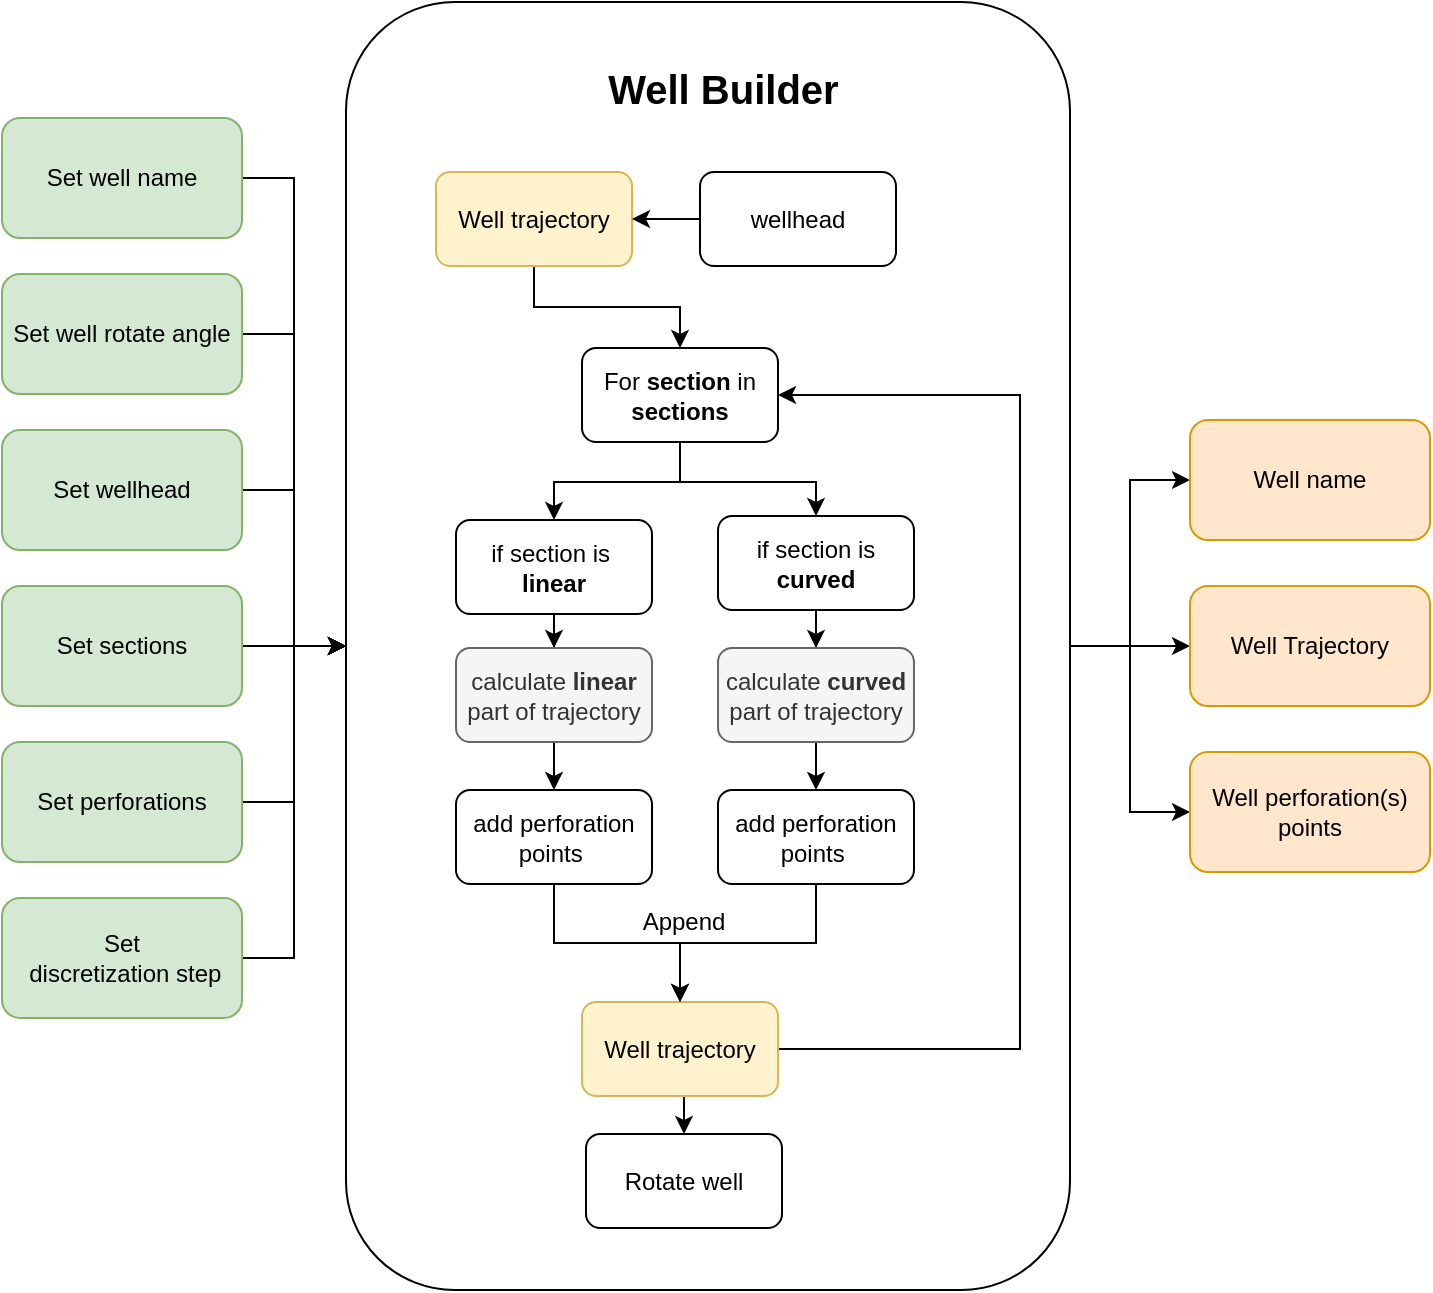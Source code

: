 <mxfile version="26.0.4">
  <diagram name="Strona-1" id="kG6EZWFn2SEAO6N2ZD2c">
    <mxGraphModel dx="1965" dy="1538" grid="0" gridSize="10" guides="1" tooltips="1" connect="1" arrows="1" fold="1" page="0" pageScale="1" pageWidth="827" pageHeight="1169" math="0" shadow="0">
      <root>
        <mxCell id="0" />
        <mxCell id="1" parent="0" />
        <mxCell id="ig36NrHe62ZQy-WxWOs_-14" style="edgeStyle=orthogonalEdgeStyle;rounded=0;orthogonalLoop=1;jettySize=auto;html=1;exitX=1;exitY=0.5;exitDx=0;exitDy=0;" edge="1" parent="1" source="ig36NrHe62ZQy-WxWOs_-1" target="ig36NrHe62ZQy-WxWOs_-13">
          <mxGeometry relative="1" as="geometry" />
        </mxCell>
        <mxCell id="ig36NrHe62ZQy-WxWOs_-1" value="Set well name" style="rounded=1;whiteSpace=wrap;html=1;fillColor=#d5e8d4;strokeColor=#82b366;" vertex="1" parent="1">
          <mxGeometry x="58" y="-72" width="120" height="60" as="geometry" />
        </mxCell>
        <mxCell id="ig36NrHe62ZQy-WxWOs_-15" style="edgeStyle=orthogonalEdgeStyle;rounded=0;orthogonalLoop=1;jettySize=auto;html=1;exitX=1;exitY=0.5;exitDx=0;exitDy=0;" edge="1" parent="1" source="ig36NrHe62ZQy-WxWOs_-2" target="ig36NrHe62ZQy-WxWOs_-13">
          <mxGeometry relative="1" as="geometry" />
        </mxCell>
        <mxCell id="ig36NrHe62ZQy-WxWOs_-2" value="Set well rotate angle" style="rounded=1;whiteSpace=wrap;html=1;fillColor=#d5e8d4;strokeColor=#82b366;" vertex="1" parent="1">
          <mxGeometry x="58" y="6" width="120" height="60" as="geometry" />
        </mxCell>
        <mxCell id="ig36NrHe62ZQy-WxWOs_-16" style="edgeStyle=orthogonalEdgeStyle;rounded=0;orthogonalLoop=1;jettySize=auto;html=1;exitX=1;exitY=0.5;exitDx=0;exitDy=0;" edge="1" parent="1" source="ig36NrHe62ZQy-WxWOs_-3" target="ig36NrHe62ZQy-WxWOs_-13">
          <mxGeometry relative="1" as="geometry" />
        </mxCell>
        <mxCell id="ig36NrHe62ZQy-WxWOs_-3" value="Set wellhead" style="rounded=1;whiteSpace=wrap;html=1;fillColor=#d5e8d4;strokeColor=#82b366;" vertex="1" parent="1">
          <mxGeometry x="58" y="84" width="120" height="60" as="geometry" />
        </mxCell>
        <mxCell id="ig36NrHe62ZQy-WxWOs_-17" style="edgeStyle=orthogonalEdgeStyle;rounded=0;orthogonalLoop=1;jettySize=auto;html=1;exitX=1;exitY=0.5;exitDx=0;exitDy=0;entryX=0;entryY=0.5;entryDx=0;entryDy=0;" edge="1" parent="1" source="ig36NrHe62ZQy-WxWOs_-4" target="ig36NrHe62ZQy-WxWOs_-13">
          <mxGeometry relative="1" as="geometry" />
        </mxCell>
        <mxCell id="ig36NrHe62ZQy-WxWOs_-4" value="Set sections" style="rounded=1;whiteSpace=wrap;html=1;fillColor=#d5e8d4;strokeColor=#82b366;" vertex="1" parent="1">
          <mxGeometry x="58" y="162" width="120" height="60" as="geometry" />
        </mxCell>
        <mxCell id="ig36NrHe62ZQy-WxWOs_-18" style="edgeStyle=orthogonalEdgeStyle;rounded=0;orthogonalLoop=1;jettySize=auto;html=1;exitX=1;exitY=0.5;exitDx=0;exitDy=0;" edge="1" parent="1" source="ig36NrHe62ZQy-WxWOs_-5" target="ig36NrHe62ZQy-WxWOs_-13">
          <mxGeometry relative="1" as="geometry" />
        </mxCell>
        <mxCell id="ig36NrHe62ZQy-WxWOs_-5" value="Set perforations" style="rounded=1;whiteSpace=wrap;html=1;fillColor=#d5e8d4;strokeColor=#82b366;" vertex="1" parent="1">
          <mxGeometry x="58" y="240" width="120" height="60" as="geometry" />
        </mxCell>
        <mxCell id="ig36NrHe62ZQy-WxWOs_-19" style="edgeStyle=orthogonalEdgeStyle;rounded=0;orthogonalLoop=1;jettySize=auto;html=1;exitX=1;exitY=0.5;exitDx=0;exitDy=0;" edge="1" parent="1" source="ig36NrHe62ZQy-WxWOs_-6" target="ig36NrHe62ZQy-WxWOs_-13">
          <mxGeometry relative="1" as="geometry" />
        </mxCell>
        <mxCell id="ig36NrHe62ZQy-WxWOs_-6" value="Set&lt;div&gt;&amp;nbsp;discretization step&lt;/div&gt;" style="rounded=1;whiteSpace=wrap;html=1;fillColor=#d5e8d4;strokeColor=#82b366;" vertex="1" parent="1">
          <mxGeometry x="58" y="318" width="120" height="60" as="geometry" />
        </mxCell>
        <mxCell id="ig36NrHe62ZQy-WxWOs_-55" style="edgeStyle=orthogonalEdgeStyle;rounded=0;orthogonalLoop=1;jettySize=auto;html=1;exitX=1;exitY=0.5;exitDx=0;exitDy=0;entryX=0;entryY=0.5;entryDx=0;entryDy=0;" edge="1" parent="1" source="ig36NrHe62ZQy-WxWOs_-13" target="ig36NrHe62ZQy-WxWOs_-52">
          <mxGeometry relative="1" as="geometry" />
        </mxCell>
        <mxCell id="ig36NrHe62ZQy-WxWOs_-56" style="edgeStyle=orthogonalEdgeStyle;rounded=0;orthogonalLoop=1;jettySize=auto;html=1;exitX=1;exitY=0.5;exitDx=0;exitDy=0;entryX=0;entryY=0.5;entryDx=0;entryDy=0;" edge="1" parent="1" source="ig36NrHe62ZQy-WxWOs_-13" target="ig36NrHe62ZQy-WxWOs_-53">
          <mxGeometry relative="1" as="geometry" />
        </mxCell>
        <mxCell id="ig36NrHe62ZQy-WxWOs_-58" style="edgeStyle=orthogonalEdgeStyle;rounded=0;orthogonalLoop=1;jettySize=auto;html=1;exitX=1;exitY=0.5;exitDx=0;exitDy=0;entryX=0;entryY=0.5;entryDx=0;entryDy=0;" edge="1" parent="1" source="ig36NrHe62ZQy-WxWOs_-13" target="ig36NrHe62ZQy-WxWOs_-54">
          <mxGeometry relative="1" as="geometry" />
        </mxCell>
        <mxCell id="ig36NrHe62ZQy-WxWOs_-13" value="" style="rounded=1;whiteSpace=wrap;html=1;" vertex="1" parent="1">
          <mxGeometry x="230" y="-130" width="362" height="644" as="geometry" />
        </mxCell>
        <mxCell id="ig36NrHe62ZQy-WxWOs_-24" style="edgeStyle=orthogonalEdgeStyle;rounded=0;orthogonalLoop=1;jettySize=auto;html=1;exitX=0.5;exitY=1;exitDx=0;exitDy=0;entryX=0.5;entryY=0;entryDx=0;entryDy=0;" edge="1" parent="1" source="ig36NrHe62ZQy-WxWOs_-20" target="ig36NrHe62ZQy-WxWOs_-23">
          <mxGeometry relative="1" as="geometry" />
        </mxCell>
        <mxCell id="ig36NrHe62ZQy-WxWOs_-20" value="Well trajectory" style="rounded=1;whiteSpace=wrap;html=1;fillColor=#fff2cc;strokeColor=#d6b656;" vertex="1" parent="1">
          <mxGeometry x="275" y="-45" width="98" height="47" as="geometry" />
        </mxCell>
        <mxCell id="ig36NrHe62ZQy-WxWOs_-22" style="edgeStyle=orthogonalEdgeStyle;rounded=0;orthogonalLoop=1;jettySize=auto;html=1;exitX=0;exitY=0.5;exitDx=0;exitDy=0;entryX=1;entryY=0.5;entryDx=0;entryDy=0;" edge="1" parent="1" source="ig36NrHe62ZQy-WxWOs_-21" target="ig36NrHe62ZQy-WxWOs_-20">
          <mxGeometry relative="1" as="geometry" />
        </mxCell>
        <mxCell id="ig36NrHe62ZQy-WxWOs_-21" value="wellhead" style="rounded=1;whiteSpace=wrap;html=1;" vertex="1" parent="1">
          <mxGeometry x="407" y="-45" width="98" height="47" as="geometry" />
        </mxCell>
        <mxCell id="ig36NrHe62ZQy-WxWOs_-27" style="edgeStyle=orthogonalEdgeStyle;rounded=0;orthogonalLoop=1;jettySize=auto;html=1;exitX=0.5;exitY=1;exitDx=0;exitDy=0;entryX=0.5;entryY=0;entryDx=0;entryDy=0;" edge="1" parent="1" source="ig36NrHe62ZQy-WxWOs_-23" target="ig36NrHe62ZQy-WxWOs_-25">
          <mxGeometry relative="1" as="geometry" />
        </mxCell>
        <mxCell id="ig36NrHe62ZQy-WxWOs_-28" style="edgeStyle=orthogonalEdgeStyle;rounded=0;orthogonalLoop=1;jettySize=auto;html=1;exitX=0.5;exitY=1;exitDx=0;exitDy=0;entryX=0.5;entryY=0;entryDx=0;entryDy=0;" edge="1" parent="1" source="ig36NrHe62ZQy-WxWOs_-23" target="ig36NrHe62ZQy-WxWOs_-26">
          <mxGeometry relative="1" as="geometry" />
        </mxCell>
        <mxCell id="ig36NrHe62ZQy-WxWOs_-23" value="For &lt;b&gt;section&lt;/b&gt; in &lt;b&gt;sections&lt;/b&gt;" style="rounded=1;whiteSpace=wrap;html=1;" vertex="1" parent="1">
          <mxGeometry x="348" y="43" width="98" height="47" as="geometry" />
        </mxCell>
        <mxCell id="ig36NrHe62ZQy-WxWOs_-33" style="edgeStyle=orthogonalEdgeStyle;rounded=0;orthogonalLoop=1;jettySize=auto;html=1;exitX=0.5;exitY=1;exitDx=0;exitDy=0;" edge="1" parent="1" source="ig36NrHe62ZQy-WxWOs_-25" target="ig36NrHe62ZQy-WxWOs_-30">
          <mxGeometry relative="1" as="geometry" />
        </mxCell>
        <mxCell id="ig36NrHe62ZQy-WxWOs_-25" value="if section is&amp;nbsp;&lt;div&gt;&lt;b&gt;linear&lt;/b&gt;&lt;/div&gt;" style="rounded=1;whiteSpace=wrap;html=1;" vertex="1" parent="1">
          <mxGeometry x="285" y="129" width="98" height="47" as="geometry" />
        </mxCell>
        <mxCell id="ig36NrHe62ZQy-WxWOs_-34" style="edgeStyle=orthogonalEdgeStyle;rounded=0;orthogonalLoop=1;jettySize=auto;html=1;exitX=0.5;exitY=1;exitDx=0;exitDy=0;" edge="1" parent="1" source="ig36NrHe62ZQy-WxWOs_-26" target="ig36NrHe62ZQy-WxWOs_-31">
          <mxGeometry relative="1" as="geometry" />
        </mxCell>
        <mxCell id="ig36NrHe62ZQy-WxWOs_-26" value="if section is &lt;b&gt;curved&lt;/b&gt;" style="rounded=1;whiteSpace=wrap;html=1;" vertex="1" parent="1">
          <mxGeometry x="416" y="127" width="98" height="47" as="geometry" />
        </mxCell>
        <mxCell id="ig36NrHe62ZQy-WxWOs_-44" style="edgeStyle=orthogonalEdgeStyle;rounded=0;orthogonalLoop=1;jettySize=auto;html=1;exitX=0.5;exitY=1;exitDx=0;exitDy=0;" edge="1" parent="1" source="ig36NrHe62ZQy-WxWOs_-30" target="ig36NrHe62ZQy-WxWOs_-42">
          <mxGeometry relative="1" as="geometry" />
        </mxCell>
        <mxCell id="ig36NrHe62ZQy-WxWOs_-30" value="calculate &lt;b&gt;linear &lt;/b&gt;part of trajectory" style="rounded=1;whiteSpace=wrap;html=1;fillColor=#f5f5f5;fontColor=#333333;strokeColor=#666666;" vertex="1" parent="1">
          <mxGeometry x="285" y="193" width="98" height="47" as="geometry" />
        </mxCell>
        <mxCell id="ig36NrHe62ZQy-WxWOs_-45" style="edgeStyle=orthogonalEdgeStyle;rounded=0;orthogonalLoop=1;jettySize=auto;html=1;exitX=0.5;exitY=1;exitDx=0;exitDy=0;entryX=0.5;entryY=0;entryDx=0;entryDy=0;" edge="1" parent="1" source="ig36NrHe62ZQy-WxWOs_-31" target="ig36NrHe62ZQy-WxWOs_-43">
          <mxGeometry relative="1" as="geometry" />
        </mxCell>
        <mxCell id="ig36NrHe62ZQy-WxWOs_-31" value="calculate &lt;b&gt;curved &lt;/b&gt;part of trajectory" style="rounded=1;whiteSpace=wrap;html=1;fillColor=#f5f5f5;fontColor=#333333;strokeColor=#666666;" vertex="1" parent="1">
          <mxGeometry x="416" y="193" width="98" height="47" as="geometry" />
        </mxCell>
        <mxCell id="ig36NrHe62ZQy-WxWOs_-41" style="edgeStyle=orthogonalEdgeStyle;rounded=0;orthogonalLoop=1;jettySize=auto;html=1;exitX=1;exitY=0.5;exitDx=0;exitDy=0;entryX=1;entryY=0.5;entryDx=0;entryDy=0;" edge="1" parent="1" source="ig36NrHe62ZQy-WxWOs_-35" target="ig36NrHe62ZQy-WxWOs_-23">
          <mxGeometry relative="1" as="geometry">
            <Array as="points">
              <mxPoint x="567" y="394" />
              <mxPoint x="567" y="67" />
            </Array>
          </mxGeometry>
        </mxCell>
        <mxCell id="ig36NrHe62ZQy-WxWOs_-51" style="edgeStyle=orthogonalEdgeStyle;rounded=0;orthogonalLoop=1;jettySize=auto;html=1;exitX=0.5;exitY=1;exitDx=0;exitDy=0;entryX=0.5;entryY=0;entryDx=0;entryDy=0;" edge="1" parent="1" source="ig36NrHe62ZQy-WxWOs_-35" target="ig36NrHe62ZQy-WxWOs_-50">
          <mxGeometry relative="1" as="geometry" />
        </mxCell>
        <mxCell id="ig36NrHe62ZQy-WxWOs_-35" value="Well trajectory" style="rounded=1;whiteSpace=wrap;html=1;fillColor=#fff2cc;strokeColor=#d6b656;" vertex="1" parent="1">
          <mxGeometry x="348" y="370" width="98" height="47" as="geometry" />
        </mxCell>
        <mxCell id="ig36NrHe62ZQy-WxWOs_-47" style="edgeStyle=orthogonalEdgeStyle;rounded=0;orthogonalLoop=1;jettySize=auto;html=1;exitX=0.5;exitY=1;exitDx=0;exitDy=0;entryX=0.5;entryY=0;entryDx=0;entryDy=0;" edge="1" parent="1" source="ig36NrHe62ZQy-WxWOs_-42" target="ig36NrHe62ZQy-WxWOs_-35">
          <mxGeometry relative="1" as="geometry" />
        </mxCell>
        <mxCell id="ig36NrHe62ZQy-WxWOs_-42" value="add perforation points&amp;nbsp;" style="rounded=1;whiteSpace=wrap;html=1;" vertex="1" parent="1">
          <mxGeometry x="285" y="264" width="98" height="47" as="geometry" />
        </mxCell>
        <mxCell id="ig36NrHe62ZQy-WxWOs_-48" style="edgeStyle=orthogonalEdgeStyle;rounded=0;orthogonalLoop=1;jettySize=auto;html=1;exitX=0.5;exitY=1;exitDx=0;exitDy=0;" edge="1" parent="1" source="ig36NrHe62ZQy-WxWOs_-43" target="ig36NrHe62ZQy-WxWOs_-35">
          <mxGeometry relative="1" as="geometry" />
        </mxCell>
        <mxCell id="ig36NrHe62ZQy-WxWOs_-43" value="add perforation points&amp;nbsp;" style="rounded=1;whiteSpace=wrap;html=1;" vertex="1" parent="1">
          <mxGeometry x="416" y="264" width="98" height="47" as="geometry" />
        </mxCell>
        <mxCell id="ig36NrHe62ZQy-WxWOs_-49" value="Append" style="text;html=1;align=center;verticalAlign=middle;whiteSpace=wrap;rounded=0;" vertex="1" parent="1">
          <mxGeometry x="369" y="315" width="60" height="30" as="geometry" />
        </mxCell>
        <mxCell id="ig36NrHe62ZQy-WxWOs_-50" value="Rotate well" style="rounded=1;whiteSpace=wrap;html=1;" vertex="1" parent="1">
          <mxGeometry x="350" y="436" width="98" height="47" as="geometry" />
        </mxCell>
        <mxCell id="ig36NrHe62ZQy-WxWOs_-52" value="Well name" style="rounded=1;whiteSpace=wrap;html=1;fillColor=#ffe6cc;strokeColor=#d79b00;" vertex="1" parent="1">
          <mxGeometry x="652" y="79" width="120" height="60" as="geometry" />
        </mxCell>
        <mxCell id="ig36NrHe62ZQy-WxWOs_-53" value="Well Trajectory" style="rounded=1;whiteSpace=wrap;html=1;fillColor=#ffe6cc;strokeColor=#d79b00;" vertex="1" parent="1">
          <mxGeometry x="652" y="162" width="120" height="60" as="geometry" />
        </mxCell>
        <mxCell id="ig36NrHe62ZQy-WxWOs_-54" value="Well perforation(s) points" style="rounded=1;whiteSpace=wrap;html=1;fillColor=#ffe6cc;strokeColor=#d79b00;" vertex="1" parent="1">
          <mxGeometry x="652" y="245" width="120" height="60" as="geometry" />
        </mxCell>
        <mxCell id="ig36NrHe62ZQy-WxWOs_-59" value="&lt;b&gt;&lt;font style=&quot;font-size: 20px;&quot;&gt;Well Builder&amp;nbsp;&lt;/font&gt;&lt;/b&gt;" style="text;html=1;align=center;verticalAlign=middle;whiteSpace=wrap;rounded=0;" vertex="1" parent="1">
          <mxGeometry x="336.5" y="-102" width="169" height="30" as="geometry" />
        </mxCell>
      </root>
    </mxGraphModel>
  </diagram>
</mxfile>
